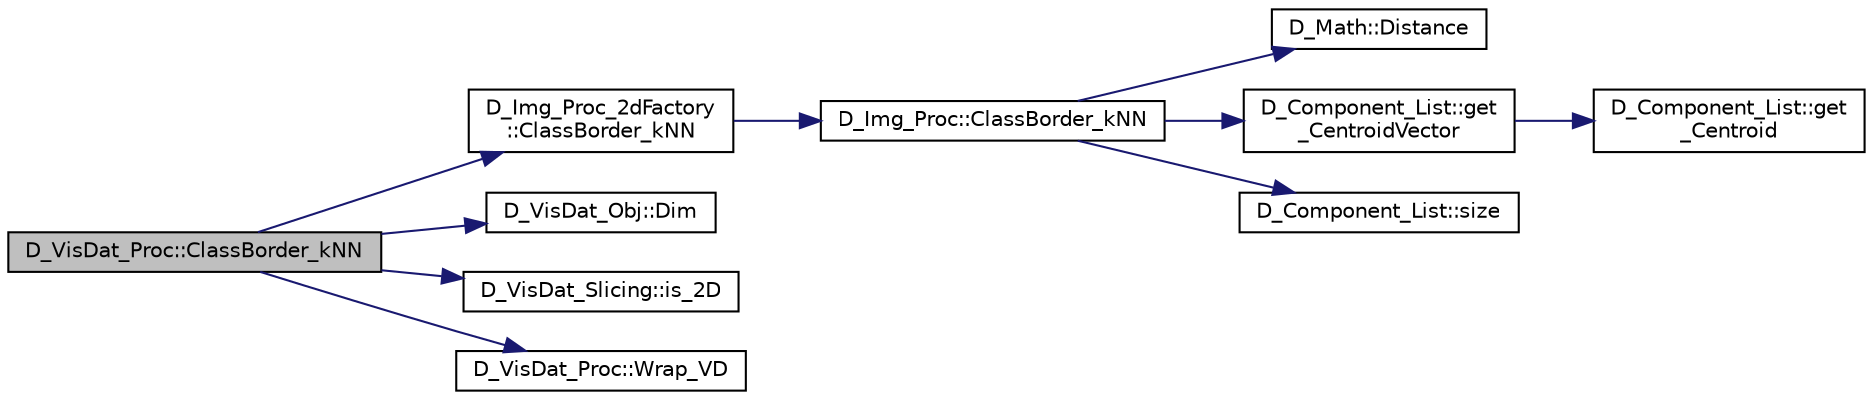 digraph "D_VisDat_Proc::ClassBorder_kNN"
{
 // LATEX_PDF_SIZE
  edge [fontname="Helvetica",fontsize="10",labelfontname="Helvetica",labelfontsize="10"];
  node [fontname="Helvetica",fontsize="10",shape=record];
  rankdir="LR";
  Node1 [label="D_VisDat_Proc::ClassBorder_kNN",height=0.2,width=0.4,color="black", fillcolor="grey75", style="filled", fontcolor="black",tooltip=" "];
  Node1 -> Node2 [color="midnightblue",fontsize="10",style="solid",fontname="Helvetica"];
  Node2 [label="D_Img_Proc_2dFactory\l::ClassBorder_kNN",height=0.2,width=0.4,color="black", fillcolor="white", style="filled",URL="$class_d___img___proc__2d_factory.html#a5ac2327d1e79d80b719c4f2deca2726e",tooltip=" "];
  Node2 -> Node3 [color="midnightblue",fontsize="10",style="solid",fontname="Helvetica"];
  Node3 [label="D_Img_Proc::ClassBorder_kNN",height=0.2,width=0.4,color="black", fillcolor="white", style="filled",URL="$class_d___img___proc.html#a8011ee36a56304e711a0b83da06b17e8",tooltip=" "];
  Node3 -> Node4 [color="midnightblue",fontsize="10",style="solid",fontname="Helvetica"];
  Node4 [label="D_Math::Distance",height=0.2,width=0.4,color="black", fillcolor="white", style="filled",URL="$class_d___math.html#ad0ba92bd6d2062cf8297b14054a6da6a",tooltip=" "];
  Node3 -> Node5 [color="midnightblue",fontsize="10",style="solid",fontname="Helvetica"];
  Node5 [label="D_Component_List::get\l_CentroidVector",height=0.2,width=0.4,color="black", fillcolor="white", style="filled",URL="$class_d___component___list.html#a7f78b6d76aa3a491319fbd9f30b9d758",tooltip=" "];
  Node5 -> Node6 [color="midnightblue",fontsize="10",style="solid",fontname="Helvetica"];
  Node6 [label="D_Component_List::get\l_Centroid",height=0.2,width=0.4,color="black", fillcolor="white", style="filled",URL="$class_d___component___list.html#a3f65b83dac537d2f35e2328f4d201436",tooltip=" "];
  Node3 -> Node7 [color="midnightblue",fontsize="10",style="solid",fontname="Helvetica"];
  Node7 [label="D_Component_List::size",height=0.2,width=0.4,color="black", fillcolor="white", style="filled",URL="$class_d___component___list.html#a39d1b2ce304399503e229f83e3f4e6f4",tooltip=" "];
  Node1 -> Node8 [color="midnightblue",fontsize="10",style="solid",fontname="Helvetica"];
  Node8 [label="D_VisDat_Obj::Dim",height=0.2,width=0.4,color="black", fillcolor="white", style="filled",URL="$class_d___vis_dat___obj.html#a9b255993f402cca1b61ca82beae51b20",tooltip=" "];
  Node1 -> Node9 [color="midnightblue",fontsize="10",style="solid",fontname="Helvetica"];
  Node9 [label="D_VisDat_Slicing::is_2D",height=0.2,width=0.4,color="black", fillcolor="white", style="filled",URL="$class_d___vis_dat___slicing.html#a6e5f7f2a4448f135c77a06e04f678974",tooltip=" "];
  Node1 -> Node10 [color="midnightblue",fontsize="10",style="solid",fontname="Helvetica"];
  Node10 [label="D_VisDat_Proc::Wrap_VD",height=0.2,width=0.4,color="black", fillcolor="white", style="filled",URL="$class_d___vis_dat___proc.html#a08a25f3f05db4e112c651456fd1ae7e5",tooltip=" "];
}
